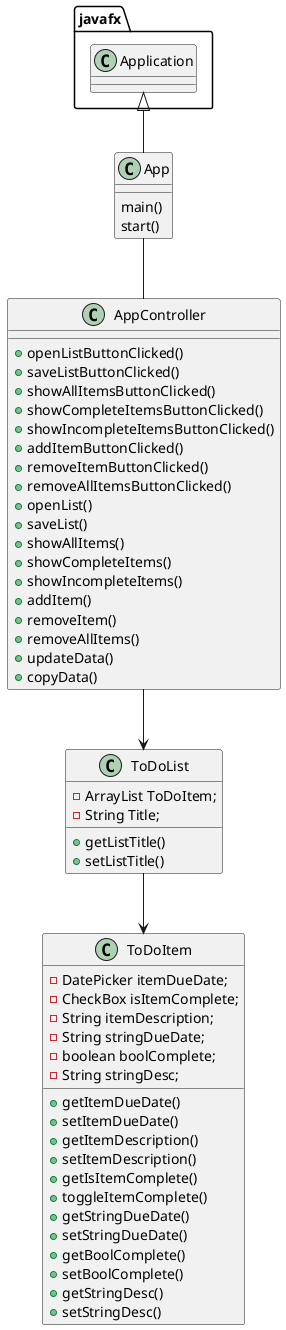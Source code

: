 @startuml
'https://plantuml.com/sequence-diagram

class App {
    main()
    start()
}

class AppController{
    + openListButtonClicked()
    + saveListButtonClicked()
    + showAllItemsButtonClicked()
    + showCompleteItemsButtonClicked()
    + showIncompleteItemsButtonClicked()
    + addItemButtonClicked()
    + removeItemButtonClicked()
    + removeAllItemsButtonClicked()


    + openList()
    + saveList()
    + showAllItems()
    + showCompleteItems()
    + showIncompleteItems()
    + addItem()
    + removeItem()
    + removeAllItems()
    + updateData()
    + copyData()
}

class ToDoList{
    - ArrayList ToDoItem;
    - String Title;

    + getListTitle()
    + setListTitle()
}

class ToDoItem{
    - DatePicker itemDueDate;
    - CheckBox isItemComplete;
    - String itemDescription;
    - String stringDueDate;
    - boolean boolComplete;
    - String stringDesc;

    + getItemDueDate()
    + setItemDueDate()
    + getItemDescription()
    + setItemDescription()
    + getIsItemComplete()
    + toggleItemComplete()
    + getStringDueDate()
    + setStringDueDate()
    + getBoolComplete()
    + setBoolComplete()
    + getStringDesc()
    + setStringDesc()

}

javafx.Application <|-- App
App -- AppController
ToDoList --> ToDoItem
AppController --> ToDoList

@enduml